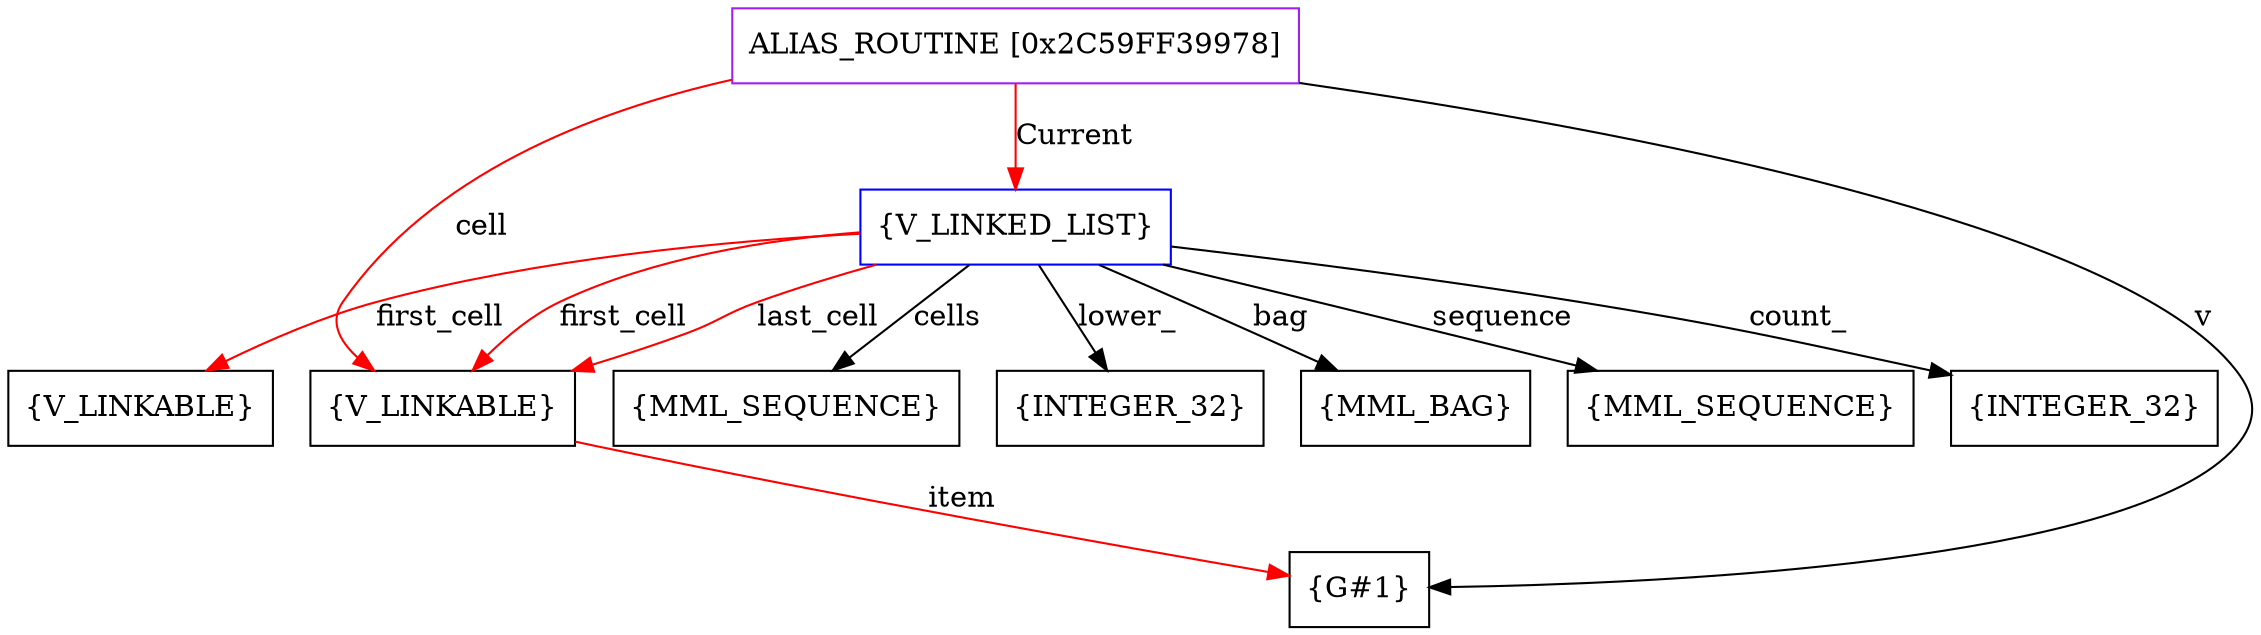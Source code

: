 digraph g {
	node [shape=box]
	b1[color=purple label=<ALIAS_ROUTINE [0x2C59FF39978]>]
	b2[color=blue label=<{V_LINKED_LIST}>]
	b3[label=<{INTEGER_32}>]
	b4[label=<{MML_BAG}>]
	b5[label=<{MML_SEQUENCE}>]
	b6[label=<{INTEGER_32}>]
	b7[label=<{V_LINKABLE}>]
	b8[label=<{V_LINKABLE}>]
	b9[label=<{G#1}>]
	b10[label=<{MML_SEQUENCE}>]
	b1->b2[color=red label=<Current>]
	b2->b3[label=<lower_>]
	b2->b4[label=<bag>]
	b2->b5[label=<sequence>]
	b2->b6[label=<count_>]
	b2->b7[color=red label=<first_cell>]
	b2->b8[color=red label=<first_cell>]
	b8->b9[color=red label=<item>]
	b2->b8[color=red label=<last_cell>]
	b2->b10[label=<cells>]
	b1->b9[label=<v>]
	b1->b8[color=red label=<cell>]
}
